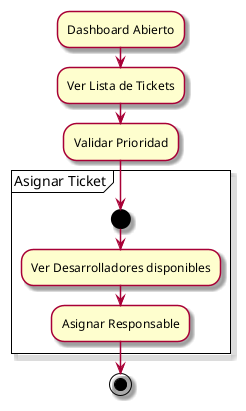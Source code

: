 @startuml CDU AsignarTicket
skin rose
:Dashboard Abierto;
:Ver Lista de Tickets;
:Validar Prioridad;
partition "Asignar Ticket" {
  start
    :Ver Desarrolladores disponibles;
    :Asignar Responsable;
}
stop
@enduml